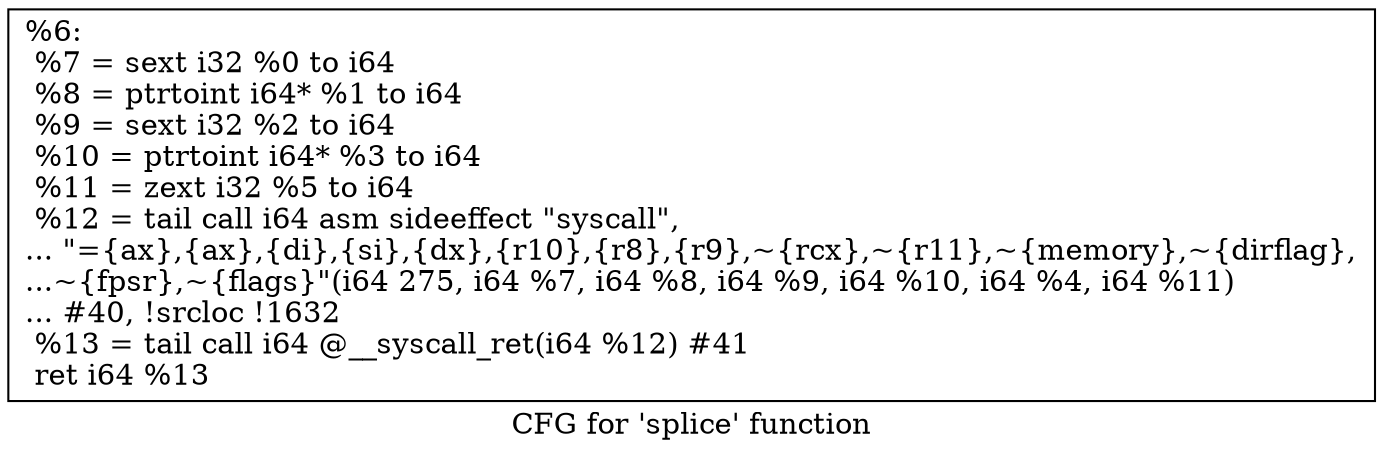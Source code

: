 digraph "CFG for 'splice' function" {
	label="CFG for 'splice' function";

	Node0x1fbe500 [shape=record,label="{%6:\l  %7 = sext i32 %0 to i64\l  %8 = ptrtoint i64* %1 to i64\l  %9 = sext i32 %2 to i64\l  %10 = ptrtoint i64* %3 to i64\l  %11 = zext i32 %5 to i64\l  %12 = tail call i64 asm sideeffect \"syscall\",\l... \"=\{ax\},\{ax\},\{di\},\{si\},\{dx\},\{r10\},\{r8\},\{r9\},~\{rcx\},~\{r11\},~\{memory\},~\{dirflag\},\l...~\{fpsr\},~\{flags\}\"(i64 275, i64 %7, i64 %8, i64 %9, i64 %10, i64 %4, i64 %11)\l... #40, !srcloc !1632\l  %13 = tail call i64 @__syscall_ret(i64 %12) #41\l  ret i64 %13\l}"];
}
